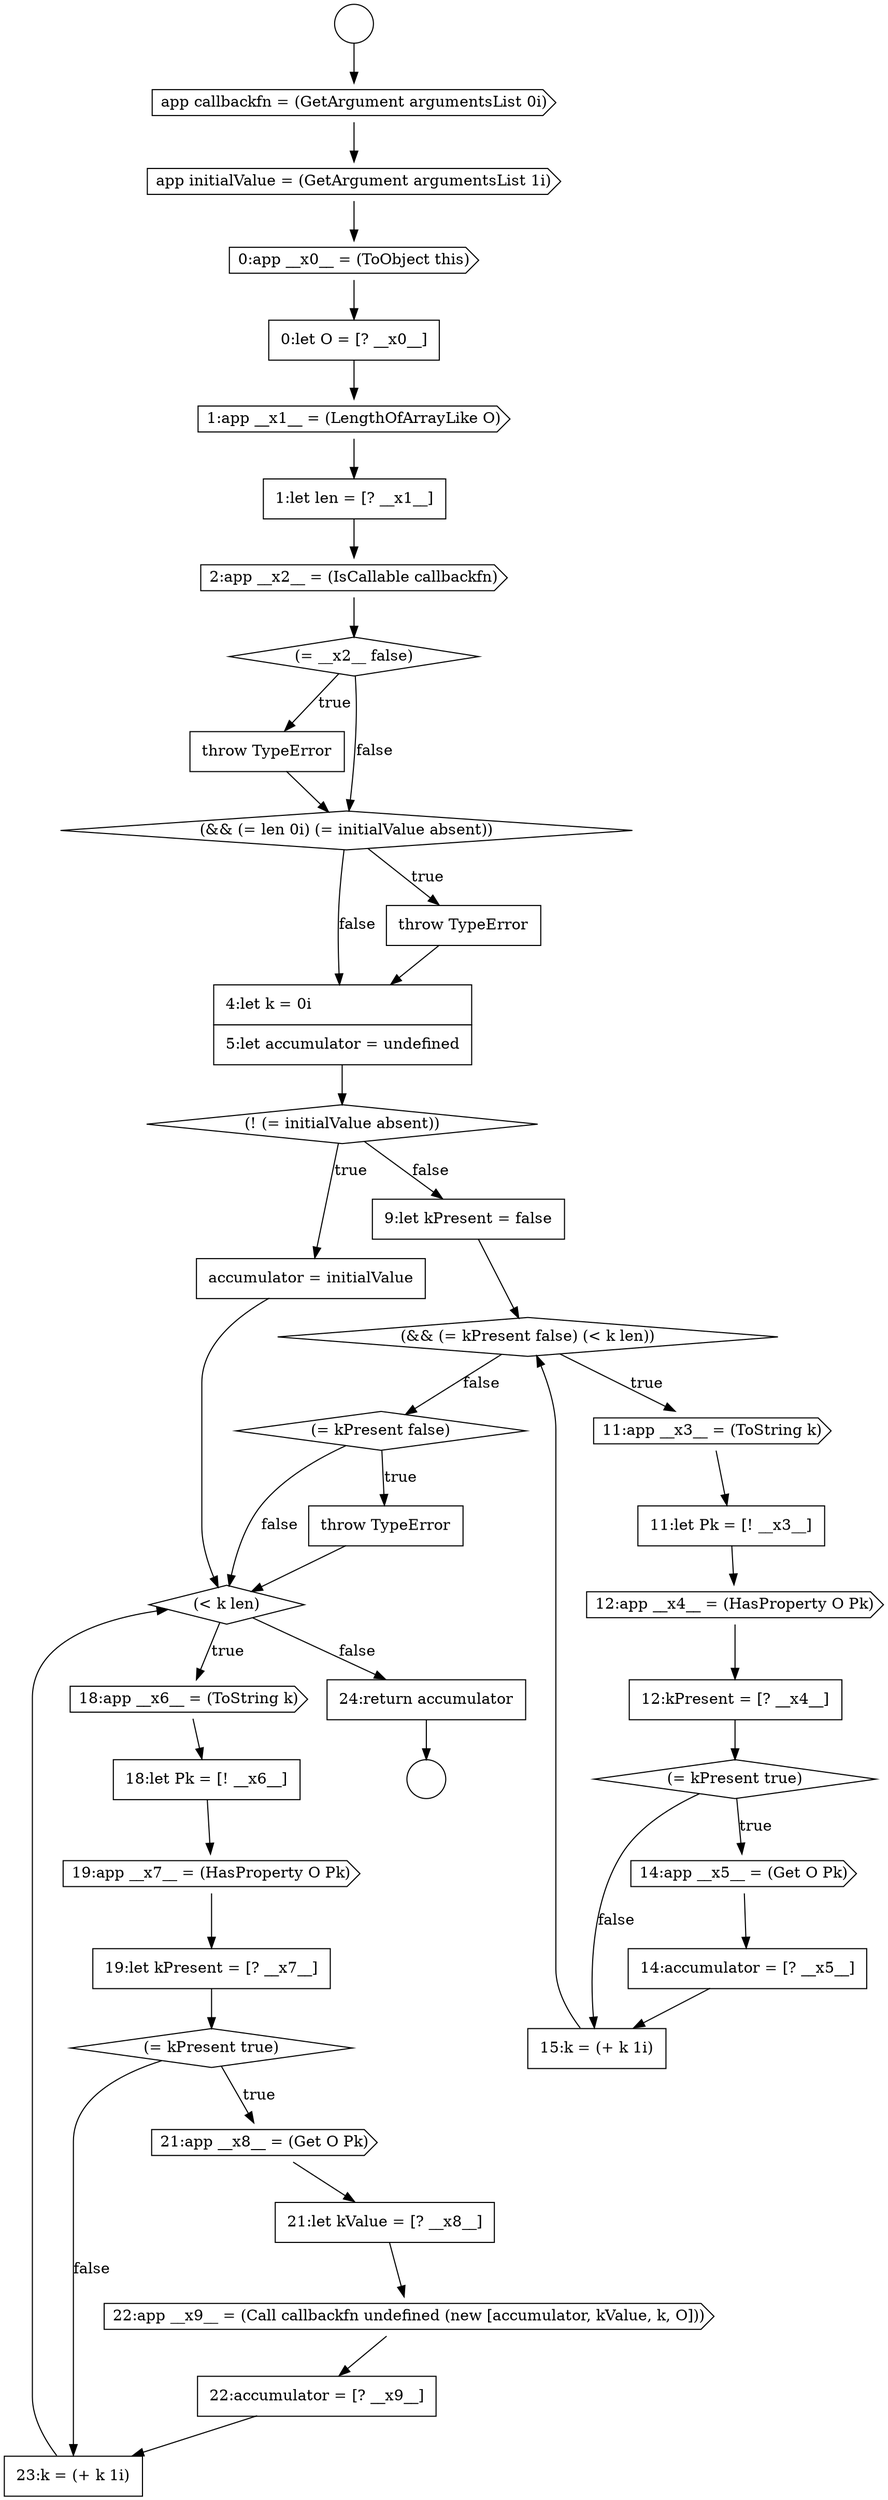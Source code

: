 digraph {
  node15995 [shape=diamond, label=<<font color="black">(&lt; k len)</font>> color="black" fillcolor="white" style=filled]
  node16003 [shape=cds, label=<<font color="black">22:app __x9__ = (Call callbackfn undefined (new [accumulator, kValue, k, O]))</font>> color="black" fillcolor="white" style=filled]
  node15975 [shape=cds, label=<<font color="black">2:app __x2__ = (IsCallable callbackfn)</font>> color="black" fillcolor="white" style=filled]
  node15986 [shape=none, margin=0, label=<<font color="black">
    <table border="0" cellborder="1" cellspacing="0" cellpadding="10">
      <tr><td align="left">11:let Pk = [! __x3__]</td></tr>
    </table>
  </font>> color="black" fillcolor="white" style=filled]
  node15987 [shape=cds, label=<<font color="black">12:app __x4__ = (HasProperty O Pk)</font>> color="black" fillcolor="white" style=filled]
  node15972 [shape=none, margin=0, label=<<font color="black">
    <table border="0" cellborder="1" cellspacing="0" cellpadding="10">
      <tr><td align="left">0:let O = [? __x0__]</td></tr>
    </table>
  </font>> color="black" fillcolor="white" style=filled]
  node15991 [shape=none, margin=0, label=<<font color="black">
    <table border="0" cellborder="1" cellspacing="0" cellpadding="10">
      <tr><td align="left">14:accumulator = [? __x5__]</td></tr>
    </table>
  </font>> color="black" fillcolor="white" style=filled]
  node15976 [shape=diamond, label=<<font color="black">(= __x2__ false)</font>> color="black" fillcolor="white" style=filled]
  node15998 [shape=cds, label=<<font color="black">19:app __x7__ = (HasProperty O Pk)</font>> color="black" fillcolor="white" style=filled]
  node15973 [shape=cds, label=<<font color="black">1:app __x1__ = (LengthOfArrayLike O)</font>> color="black" fillcolor="white" style=filled]
  node16001 [shape=cds, label=<<font color="black">21:app __x8__ = (Get O Pk)</font>> color="black" fillcolor="white" style=filled]
  node15969 [shape=cds, label=<<font color="black">app callbackfn = (GetArgument argumentsList 0i)</font>> color="black" fillcolor="white" style=filled]
  node15982 [shape=none, margin=0, label=<<font color="black">
    <table border="0" cellborder="1" cellspacing="0" cellpadding="10">
      <tr><td align="left">accumulator = initialValue</td></tr>
    </table>
  </font>> color="black" fillcolor="white" style=filled]
  node15977 [shape=none, margin=0, label=<<font color="black">
    <table border="0" cellborder="1" cellspacing="0" cellpadding="10">
      <tr><td align="left">throw TypeError</td></tr>
    </table>
  </font>> color="black" fillcolor="white" style=filled]
  node15989 [shape=diamond, label=<<font color="black">(= kPresent true)</font>> color="black" fillcolor="white" style=filled]
  node15985 [shape=cds, label=<<font color="black">11:app __x3__ = (ToString k)</font>> color="black" fillcolor="white" style=filled]
  node15980 [shape=none, margin=0, label=<<font color="black">
    <table border="0" cellborder="1" cellspacing="0" cellpadding="10">
      <tr><td align="left">4:let k = 0i</td></tr>
      <tr><td align="left">5:let accumulator = undefined</td></tr>
    </table>
  </font>> color="black" fillcolor="white" style=filled]
  node15981 [shape=diamond, label=<<font color="black">(! (= initialValue absent))</font>> color="black" fillcolor="white" style=filled]
  node15990 [shape=cds, label=<<font color="black">14:app __x5__ = (Get O Pk)</font>> color="black" fillcolor="white" style=filled]
  node15971 [shape=cds, label=<<font color="black">0:app __x0__ = (ToObject this)</font>> color="black" fillcolor="white" style=filled]
  node15967 [shape=circle label=" " color="black" fillcolor="white" style=filled]
  node15979 [shape=none, margin=0, label=<<font color="black">
    <table border="0" cellborder="1" cellspacing="0" cellpadding="10">
      <tr><td align="left">throw TypeError</td></tr>
    </table>
  </font>> color="black" fillcolor="white" style=filled]
  node15994 [shape=none, margin=0, label=<<font color="black">
    <table border="0" cellborder="1" cellspacing="0" cellpadding="10">
      <tr><td align="left">throw TypeError</td></tr>
    </table>
  </font>> color="black" fillcolor="white" style=filled]
  node15999 [shape=none, margin=0, label=<<font color="black">
    <table border="0" cellborder="1" cellspacing="0" cellpadding="10">
      <tr><td align="left">19:let kPresent = [? __x7__]</td></tr>
    </table>
  </font>> color="black" fillcolor="white" style=filled]
  node15984 [shape=diamond, label=<<font color="black">(&amp;&amp; (= kPresent false) (&lt; k len))</font>> color="black" fillcolor="white" style=filled]
  node16004 [shape=none, margin=0, label=<<font color="black">
    <table border="0" cellborder="1" cellspacing="0" cellpadding="10">
      <tr><td align="left">22:accumulator = [? __x9__]</td></tr>
    </table>
  </font>> color="black" fillcolor="white" style=filled]
  node16000 [shape=diamond, label=<<font color="black">(= kPresent true)</font>> color="black" fillcolor="white" style=filled]
  node15978 [shape=diamond, label=<<font color="black">(&amp;&amp; (= len 0i) (= initialValue absent))</font>> color="black" fillcolor="white" style=filled]
  node15983 [shape=none, margin=0, label=<<font color="black">
    <table border="0" cellborder="1" cellspacing="0" cellpadding="10">
      <tr><td align="left">9:let kPresent = false</td></tr>
    </table>
  </font>> color="black" fillcolor="white" style=filled]
  node15988 [shape=none, margin=0, label=<<font color="black">
    <table border="0" cellborder="1" cellspacing="0" cellpadding="10">
      <tr><td align="left">12:kPresent = [? __x4__]</td></tr>
    </table>
  </font>> color="black" fillcolor="white" style=filled]
  node15993 [shape=diamond, label=<<font color="black">(= kPresent false)</font>> color="black" fillcolor="white" style=filled]
  node15968 [shape=circle label=" " color="black" fillcolor="white" style=filled]
  node16005 [shape=none, margin=0, label=<<font color="black">
    <table border="0" cellborder="1" cellspacing="0" cellpadding="10">
      <tr><td align="left">23:k = (+ k 1i)</td></tr>
    </table>
  </font>> color="black" fillcolor="white" style=filled]
  node15992 [shape=none, margin=0, label=<<font color="black">
    <table border="0" cellborder="1" cellspacing="0" cellpadding="10">
      <tr><td align="left">15:k = (+ k 1i)</td></tr>
    </table>
  </font>> color="black" fillcolor="white" style=filled]
  node15996 [shape=cds, label=<<font color="black">18:app __x6__ = (ToString k)</font>> color="black" fillcolor="white" style=filled]
  node15997 [shape=none, margin=0, label=<<font color="black">
    <table border="0" cellborder="1" cellspacing="0" cellpadding="10">
      <tr><td align="left">18:let Pk = [! __x6__]</td></tr>
    </table>
  </font>> color="black" fillcolor="white" style=filled]
  node15974 [shape=none, margin=0, label=<<font color="black">
    <table border="0" cellborder="1" cellspacing="0" cellpadding="10">
      <tr><td align="left">1:let len = [? __x1__]</td></tr>
    </table>
  </font>> color="black" fillcolor="white" style=filled]
  node16006 [shape=none, margin=0, label=<<font color="black">
    <table border="0" cellborder="1" cellspacing="0" cellpadding="10">
      <tr><td align="left">24:return accumulator</td></tr>
    </table>
  </font>> color="black" fillcolor="white" style=filled]
  node15970 [shape=cds, label=<<font color="black">app initialValue = (GetArgument argumentsList 1i)</font>> color="black" fillcolor="white" style=filled]
  node16002 [shape=none, margin=0, label=<<font color="black">
    <table border="0" cellborder="1" cellspacing="0" cellpadding="10">
      <tr><td align="left">21:let kValue = [? __x8__]</td></tr>
    </table>
  </font>> color="black" fillcolor="white" style=filled]
  node15990 -> node15991 [ color="black"]
  node15979 -> node15980 [ color="black"]
  node15980 -> node15981 [ color="black"]
  node16005 -> node15995 [ color="black"]
  node15983 -> node15984 [ color="black"]
  node15973 -> node15974 [ color="black"]
  node15967 -> node15969 [ color="black"]
  node15978 -> node15979 [label=<<font color="black">true</font>> color="black"]
  node15978 -> node15980 [label=<<font color="black">false</font>> color="black"]
  node15982 -> node15995 [ color="black"]
  node15991 -> node15992 [ color="black"]
  node15992 -> node15984 [ color="black"]
  node16002 -> node16003 [ color="black"]
  node15993 -> node15994 [label=<<font color="black">true</font>> color="black"]
  node15993 -> node15995 [label=<<font color="black">false</font>> color="black"]
  node16006 -> node15968 [ color="black"]
  node15997 -> node15998 [ color="black"]
  node16000 -> node16001 [label=<<font color="black">true</font>> color="black"]
  node16000 -> node16005 [label=<<font color="black">false</font>> color="black"]
  node16001 -> node16002 [ color="black"]
  node15971 -> node15972 [ color="black"]
  node15970 -> node15971 [ color="black"]
  node15976 -> node15977 [label=<<font color="black">true</font>> color="black"]
  node15976 -> node15978 [label=<<font color="black">false</font>> color="black"]
  node15987 -> node15988 [ color="black"]
  node15981 -> node15982 [label=<<font color="black">true</font>> color="black"]
  node15981 -> node15983 [label=<<font color="black">false</font>> color="black"]
  node15995 -> node15996 [label=<<font color="black">true</font>> color="black"]
  node15995 -> node16006 [label=<<font color="black">false</font>> color="black"]
  node15985 -> node15986 [ color="black"]
  node15984 -> node15985 [label=<<font color="black">true</font>> color="black"]
  node15984 -> node15993 [label=<<font color="black">false</font>> color="black"]
  node15999 -> node16000 [ color="black"]
  node15975 -> node15976 [ color="black"]
  node15994 -> node15995 [ color="black"]
  node15986 -> node15987 [ color="black"]
  node15972 -> node15973 [ color="black"]
  node15988 -> node15989 [ color="black"]
  node15974 -> node15975 [ color="black"]
  node16004 -> node16005 [ color="black"]
  node15989 -> node15990 [label=<<font color="black">true</font>> color="black"]
  node15989 -> node15992 [label=<<font color="black">false</font>> color="black"]
  node15977 -> node15978 [ color="black"]
  node15996 -> node15997 [ color="black"]
  node15969 -> node15970 [ color="black"]
  node15998 -> node15999 [ color="black"]
  node16003 -> node16004 [ color="black"]
}
